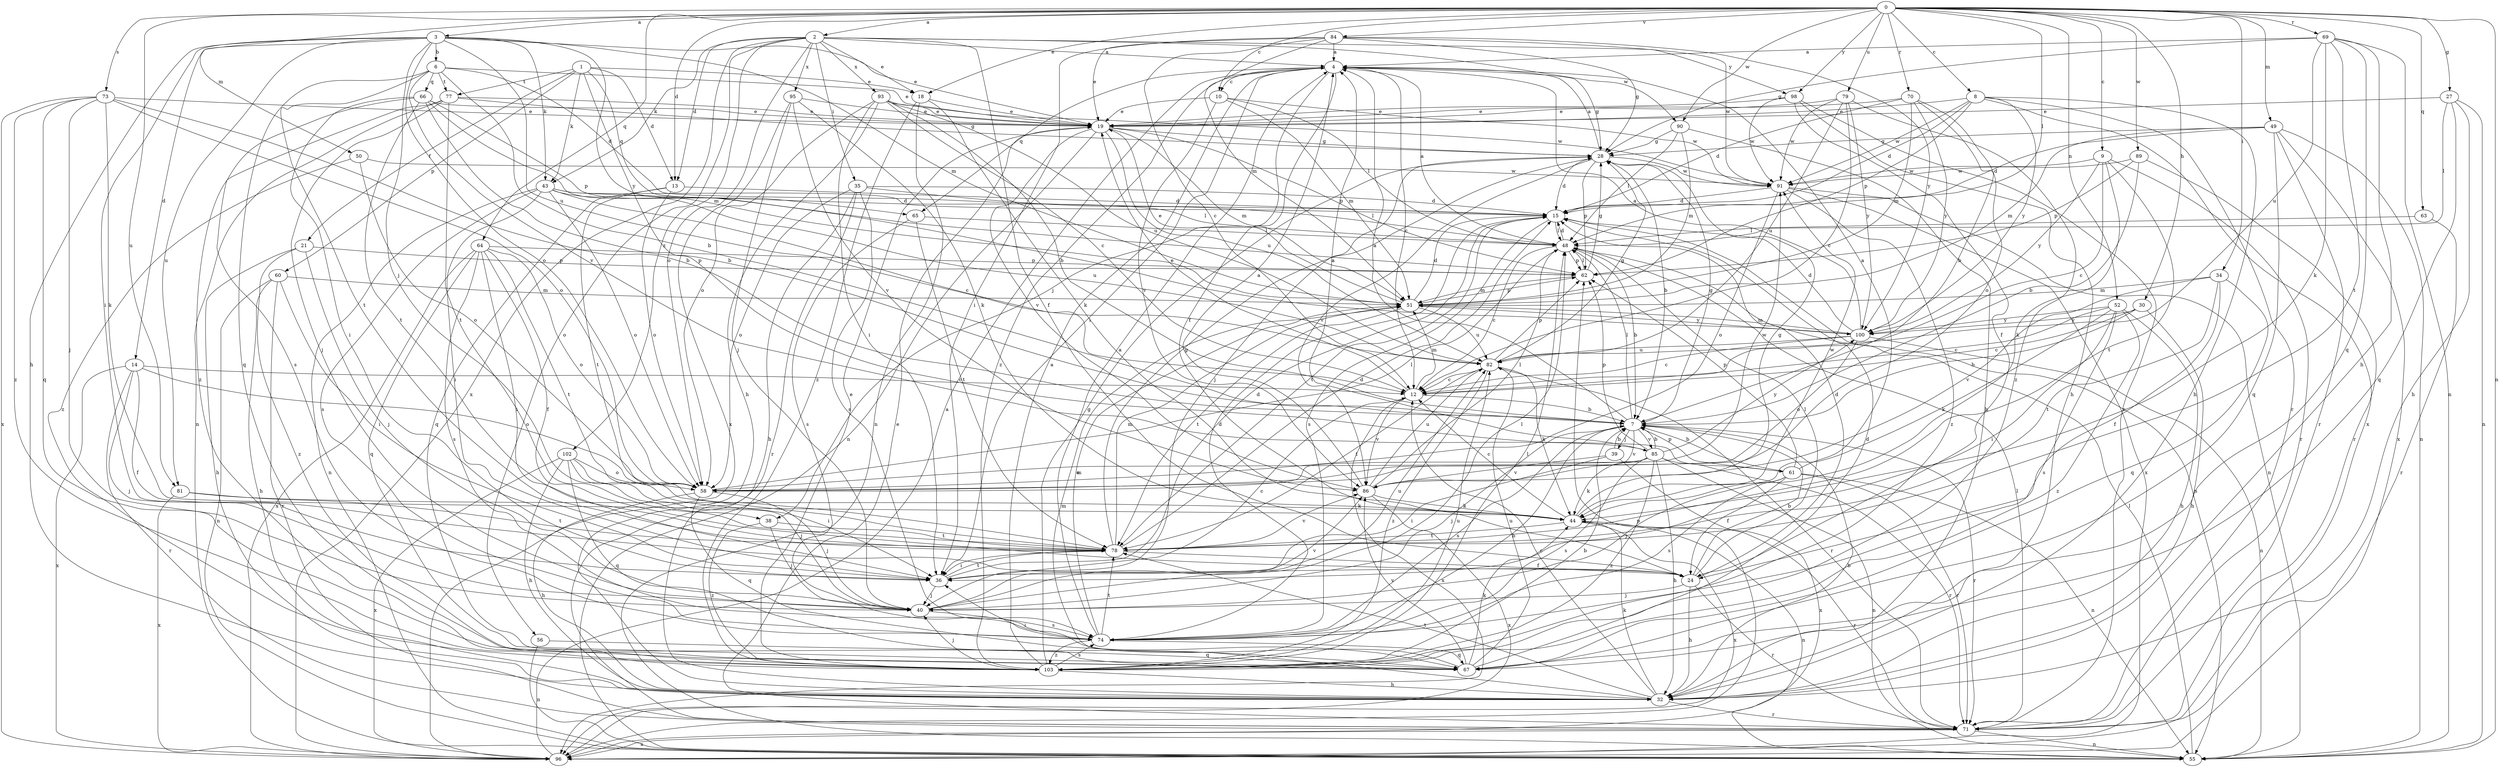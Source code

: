 strict digraph  {
0;
1;
2;
3;
4;
6;
7;
8;
9;
10;
12;
13;
14;
15;
18;
19;
21;
24;
27;
28;
30;
32;
34;
35;
36;
38;
39;
40;
43;
44;
48;
49;
50;
51;
52;
55;
56;
58;
60;
61;
62;
63;
64;
65;
66;
67;
69;
70;
71;
73;
74;
77;
78;
79;
81;
82;
84;
85;
86;
89;
90;
91;
93;
95;
96;
98;
100;
102;
103;
0 -> 2  [label=a];
0 -> 3  [label=a];
0 -> 8  [label=c];
0 -> 9  [label=c];
0 -> 10  [label=c];
0 -> 13  [label=d];
0 -> 18  [label=e];
0 -> 27  [label=g];
0 -> 30  [label=h];
0 -> 34  [label=i];
0 -> 48  [label=l];
0 -> 49  [label=m];
0 -> 50  [label=m];
0 -> 52  [label=n];
0 -> 55  [label=n];
0 -> 63  [label=q];
0 -> 64  [label=q];
0 -> 69  [label=r];
0 -> 70  [label=r];
0 -> 73  [label=s];
0 -> 79  [label=u];
0 -> 81  [label=u];
0 -> 84  [label=v];
0 -> 89  [label=w];
0 -> 90  [label=w];
0 -> 98  [label=y];
1 -> 13  [label=d];
1 -> 18  [label=e];
1 -> 21  [label=f];
1 -> 43  [label=k];
1 -> 60  [label=p];
1 -> 61  [label=p];
1 -> 65  [label=q];
1 -> 77  [label=t];
2 -> 4  [label=a];
2 -> 13  [label=d];
2 -> 18  [label=e];
2 -> 24  [label=f];
2 -> 35  [label=i];
2 -> 43  [label=k];
2 -> 56  [label=o];
2 -> 58  [label=o];
2 -> 90  [label=w];
2 -> 93  [label=x];
2 -> 95  [label=x];
2 -> 96  [label=x];
2 -> 98  [label=y];
2 -> 102  [label=z];
3 -> 6  [label=b];
3 -> 14  [label=d];
3 -> 19  [label=e];
3 -> 32  [label=h];
3 -> 36  [label=i];
3 -> 38  [label=j];
3 -> 43  [label=k];
3 -> 51  [label=m];
3 -> 58  [label=o];
3 -> 81  [label=u];
3 -> 82  [label=u];
3 -> 100  [label=y];
4 -> 10  [label=c];
4 -> 12  [label=c];
4 -> 24  [label=f];
4 -> 28  [label=g];
4 -> 36  [label=i];
4 -> 38  [label=j];
4 -> 65  [label=q];
4 -> 103  [label=z];
6 -> 7  [label=b];
6 -> 15  [label=d];
6 -> 19  [label=e];
6 -> 66  [label=q];
6 -> 67  [label=q];
6 -> 77  [label=t];
6 -> 78  [label=t];
6 -> 85  [label=v];
7 -> 4  [label=a];
7 -> 28  [label=g];
7 -> 39  [label=j];
7 -> 40  [label=j];
7 -> 48  [label=l];
7 -> 61  [label=p];
7 -> 71  [label=r];
7 -> 74  [label=s];
7 -> 85  [label=v];
7 -> 86  [label=v];
8 -> 15  [label=d];
8 -> 19  [label=e];
8 -> 32  [label=h];
8 -> 62  [label=p];
8 -> 71  [label=r];
8 -> 91  [label=w];
8 -> 96  [label=x];
8 -> 100  [label=y];
9 -> 12  [label=c];
9 -> 44  [label=k];
9 -> 71  [label=r];
9 -> 78  [label=t];
9 -> 91  [label=w];
9 -> 100  [label=y];
10 -> 19  [label=e];
10 -> 48  [label=l];
10 -> 51  [label=m];
10 -> 86  [label=v];
10 -> 91  [label=w];
12 -> 7  [label=b];
12 -> 19  [label=e];
12 -> 51  [label=m];
12 -> 86  [label=v];
12 -> 96  [label=x];
13 -> 15  [label=d];
13 -> 58  [label=o];
13 -> 67  [label=q];
13 -> 78  [label=t];
14 -> 12  [label=c];
14 -> 24  [label=f];
14 -> 40  [label=j];
14 -> 58  [label=o];
14 -> 71  [label=r];
14 -> 96  [label=x];
15 -> 48  [label=l];
15 -> 55  [label=n];
15 -> 74  [label=s];
15 -> 78  [label=t];
18 -> 19  [label=e];
18 -> 44  [label=k];
18 -> 55  [label=n];
18 -> 103  [label=z];
19 -> 28  [label=g];
19 -> 51  [label=m];
19 -> 55  [label=n];
19 -> 62  [label=p];
19 -> 82  [label=u];
19 -> 86  [label=v];
21 -> 32  [label=h];
21 -> 40  [label=j];
21 -> 62  [label=p];
21 -> 103  [label=z];
24 -> 7  [label=b];
24 -> 15  [label=d];
24 -> 32  [label=h];
24 -> 40  [label=j];
24 -> 48  [label=l];
24 -> 71  [label=r];
27 -> 19  [label=e];
27 -> 32  [label=h];
27 -> 48  [label=l];
27 -> 55  [label=n];
27 -> 67  [label=q];
28 -> 4  [label=a];
28 -> 7  [label=b];
28 -> 15  [label=d];
28 -> 40  [label=j];
28 -> 62  [label=p];
28 -> 86  [label=v];
28 -> 91  [label=w];
30 -> 7  [label=b];
30 -> 12  [label=c];
30 -> 32  [label=h];
30 -> 100  [label=y];
32 -> 7  [label=b];
32 -> 12  [label=c];
32 -> 44  [label=k];
32 -> 51  [label=m];
32 -> 71  [label=r];
32 -> 78  [label=t];
34 -> 24  [label=f];
34 -> 51  [label=m];
34 -> 67  [label=q];
34 -> 78  [label=t];
34 -> 86  [label=v];
35 -> 15  [label=d];
35 -> 32  [label=h];
35 -> 48  [label=l];
35 -> 58  [label=o];
35 -> 71  [label=r];
35 -> 74  [label=s];
36 -> 12  [label=c];
36 -> 15  [label=d];
36 -> 40  [label=j];
36 -> 78  [label=t];
38 -> 40  [label=j];
38 -> 78  [label=t];
38 -> 103  [label=z];
39 -> 7  [label=b];
39 -> 36  [label=i];
39 -> 86  [label=v];
39 -> 96  [label=x];
40 -> 48  [label=l];
40 -> 74  [label=s];
40 -> 82  [label=u];
40 -> 86  [label=v];
43 -> 12  [label=c];
43 -> 15  [label=d];
43 -> 36  [label=i];
43 -> 48  [label=l];
43 -> 55  [label=n];
43 -> 58  [label=o];
43 -> 74  [label=s];
43 -> 82  [label=u];
44 -> 12  [label=c];
44 -> 28  [label=g];
44 -> 55  [label=n];
44 -> 71  [label=r];
44 -> 78  [label=t];
44 -> 91  [label=w];
44 -> 96  [label=x];
48 -> 4  [label=a];
48 -> 7  [label=b];
48 -> 12  [label=c];
48 -> 15  [label=d];
48 -> 62  [label=p];
49 -> 15  [label=d];
49 -> 28  [label=g];
49 -> 51  [label=m];
49 -> 55  [label=n];
49 -> 67  [label=q];
49 -> 71  [label=r];
49 -> 96  [label=x];
50 -> 58  [label=o];
50 -> 91  [label=w];
50 -> 103  [label=z];
51 -> 15  [label=d];
51 -> 19  [label=e];
51 -> 62  [label=p];
51 -> 78  [label=t];
51 -> 82  [label=u];
51 -> 100  [label=y];
52 -> 12  [label=c];
52 -> 32  [label=h];
52 -> 36  [label=i];
52 -> 44  [label=k];
52 -> 74  [label=s];
52 -> 100  [label=y];
52 -> 103  [label=z];
55 -> 48  [label=l];
56 -> 55  [label=n];
56 -> 67  [label=q];
58 -> 32  [label=h];
58 -> 40  [label=j];
58 -> 48  [label=l];
58 -> 67  [label=q];
58 -> 91  [label=w];
60 -> 32  [label=h];
60 -> 36  [label=i];
60 -> 51  [label=m];
60 -> 55  [label=n];
60 -> 71  [label=r];
61 -> 4  [label=a];
61 -> 7  [label=b];
61 -> 24  [label=f];
61 -> 40  [label=j];
61 -> 55  [label=n];
61 -> 62  [label=p];
61 -> 71  [label=r];
61 -> 74  [label=s];
62 -> 28  [label=g];
62 -> 48  [label=l];
62 -> 51  [label=m];
63 -> 48  [label=l];
63 -> 71  [label=r];
64 -> 24  [label=f];
64 -> 36  [label=i];
64 -> 58  [label=o];
64 -> 62  [label=p];
64 -> 67  [label=q];
64 -> 74  [label=s];
64 -> 78  [label=t];
64 -> 96  [label=x];
65 -> 48  [label=l];
65 -> 74  [label=s];
65 -> 78  [label=t];
66 -> 7  [label=b];
66 -> 19  [label=e];
66 -> 36  [label=i];
66 -> 51  [label=m];
66 -> 62  [label=p];
66 -> 74  [label=s];
66 -> 78  [label=t];
67 -> 15  [label=d];
67 -> 36  [label=i];
67 -> 44  [label=k];
67 -> 82  [label=u];
67 -> 86  [label=v];
69 -> 4  [label=a];
69 -> 28  [label=g];
69 -> 32  [label=h];
69 -> 44  [label=k];
69 -> 55  [label=n];
69 -> 67  [label=q];
69 -> 78  [label=t];
69 -> 82  [label=u];
70 -> 7  [label=b];
70 -> 15  [label=d];
70 -> 19  [label=e];
70 -> 51  [label=m];
70 -> 58  [label=o];
70 -> 100  [label=y];
71 -> 19  [label=e];
71 -> 48  [label=l];
71 -> 55  [label=n];
71 -> 96  [label=x];
73 -> 7  [label=b];
73 -> 19  [label=e];
73 -> 40  [label=j];
73 -> 44  [label=k];
73 -> 58  [label=o];
73 -> 67  [label=q];
73 -> 96  [label=x];
73 -> 103  [label=z];
74 -> 4  [label=a];
74 -> 7  [label=b];
74 -> 15  [label=d];
74 -> 51  [label=m];
74 -> 67  [label=q];
74 -> 78  [label=t];
74 -> 103  [label=z];
77 -> 19  [label=e];
77 -> 28  [label=g];
77 -> 40  [label=j];
77 -> 55  [label=n];
77 -> 78  [label=t];
77 -> 103  [label=z];
78 -> 15  [label=d];
78 -> 24  [label=f];
78 -> 28  [label=g];
78 -> 36  [label=i];
78 -> 51  [label=m];
78 -> 86  [label=v];
79 -> 12  [label=c];
79 -> 19  [label=e];
79 -> 82  [label=u];
79 -> 91  [label=w];
79 -> 100  [label=y];
79 -> 103  [label=z];
81 -> 44  [label=k];
81 -> 78  [label=t];
81 -> 96  [label=x];
82 -> 12  [label=c];
82 -> 28  [label=g];
82 -> 44  [label=k];
82 -> 62  [label=p];
82 -> 71  [label=r];
82 -> 78  [label=t];
82 -> 103  [label=z];
84 -> 4  [label=a];
84 -> 12  [label=c];
84 -> 19  [label=e];
84 -> 28  [label=g];
84 -> 36  [label=i];
84 -> 51  [label=m];
84 -> 91  [label=w];
84 -> 100  [label=y];
85 -> 4  [label=a];
85 -> 7  [label=b];
85 -> 32  [label=h];
85 -> 44  [label=k];
85 -> 55  [label=n];
85 -> 58  [label=o];
85 -> 62  [label=p];
85 -> 71  [label=r];
85 -> 74  [label=s];
85 -> 100  [label=y];
85 -> 103  [label=z];
86 -> 4  [label=a];
86 -> 44  [label=k];
86 -> 48  [label=l];
86 -> 82  [label=u];
86 -> 96  [label=x];
89 -> 7  [label=b];
89 -> 62  [label=p];
89 -> 71  [label=r];
89 -> 91  [label=w];
90 -> 28  [label=g];
90 -> 32  [label=h];
90 -> 48  [label=l];
90 -> 51  [label=m];
91 -> 15  [label=d];
91 -> 55  [label=n];
91 -> 58  [label=o];
91 -> 96  [label=x];
91 -> 103  [label=z];
93 -> 7  [label=b];
93 -> 12  [label=c];
93 -> 19  [label=e];
93 -> 32  [label=h];
93 -> 36  [label=i];
93 -> 58  [label=o];
93 -> 82  [label=u];
93 -> 91  [label=w];
95 -> 19  [label=e];
95 -> 40  [label=j];
95 -> 44  [label=k];
95 -> 86  [label=v];
95 -> 96  [label=x];
96 -> 4  [label=a];
96 -> 62  [label=p];
98 -> 19  [label=e];
98 -> 24  [label=f];
98 -> 32  [label=h];
98 -> 71  [label=r];
98 -> 91  [label=w];
100 -> 4  [label=a];
100 -> 12  [label=c];
100 -> 15  [label=d];
100 -> 51  [label=m];
100 -> 55  [label=n];
100 -> 58  [label=o];
100 -> 82  [label=u];
102 -> 32  [label=h];
102 -> 36  [label=i];
102 -> 40  [label=j];
102 -> 58  [label=o];
102 -> 67  [label=q];
102 -> 96  [label=x];
103 -> 4  [label=a];
103 -> 7  [label=b];
103 -> 19  [label=e];
103 -> 28  [label=g];
103 -> 32  [label=h];
103 -> 40  [label=j];
103 -> 48  [label=l];
103 -> 74  [label=s];
103 -> 82  [label=u];
}
